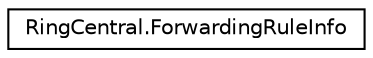 digraph "Graphical Class Hierarchy"
{
 // LATEX_PDF_SIZE
  edge [fontname="Helvetica",fontsize="10",labelfontname="Helvetica",labelfontsize="10"];
  node [fontname="Helvetica",fontsize="10",shape=record];
  rankdir="LR";
  Node0 [label="RingCentral.ForwardingRuleInfo",height=0.2,width=0.4,color="black", fillcolor="white", style="filled",URL="$classRingCentral_1_1ForwardingRuleInfo.html",tooltip=" "];
}
